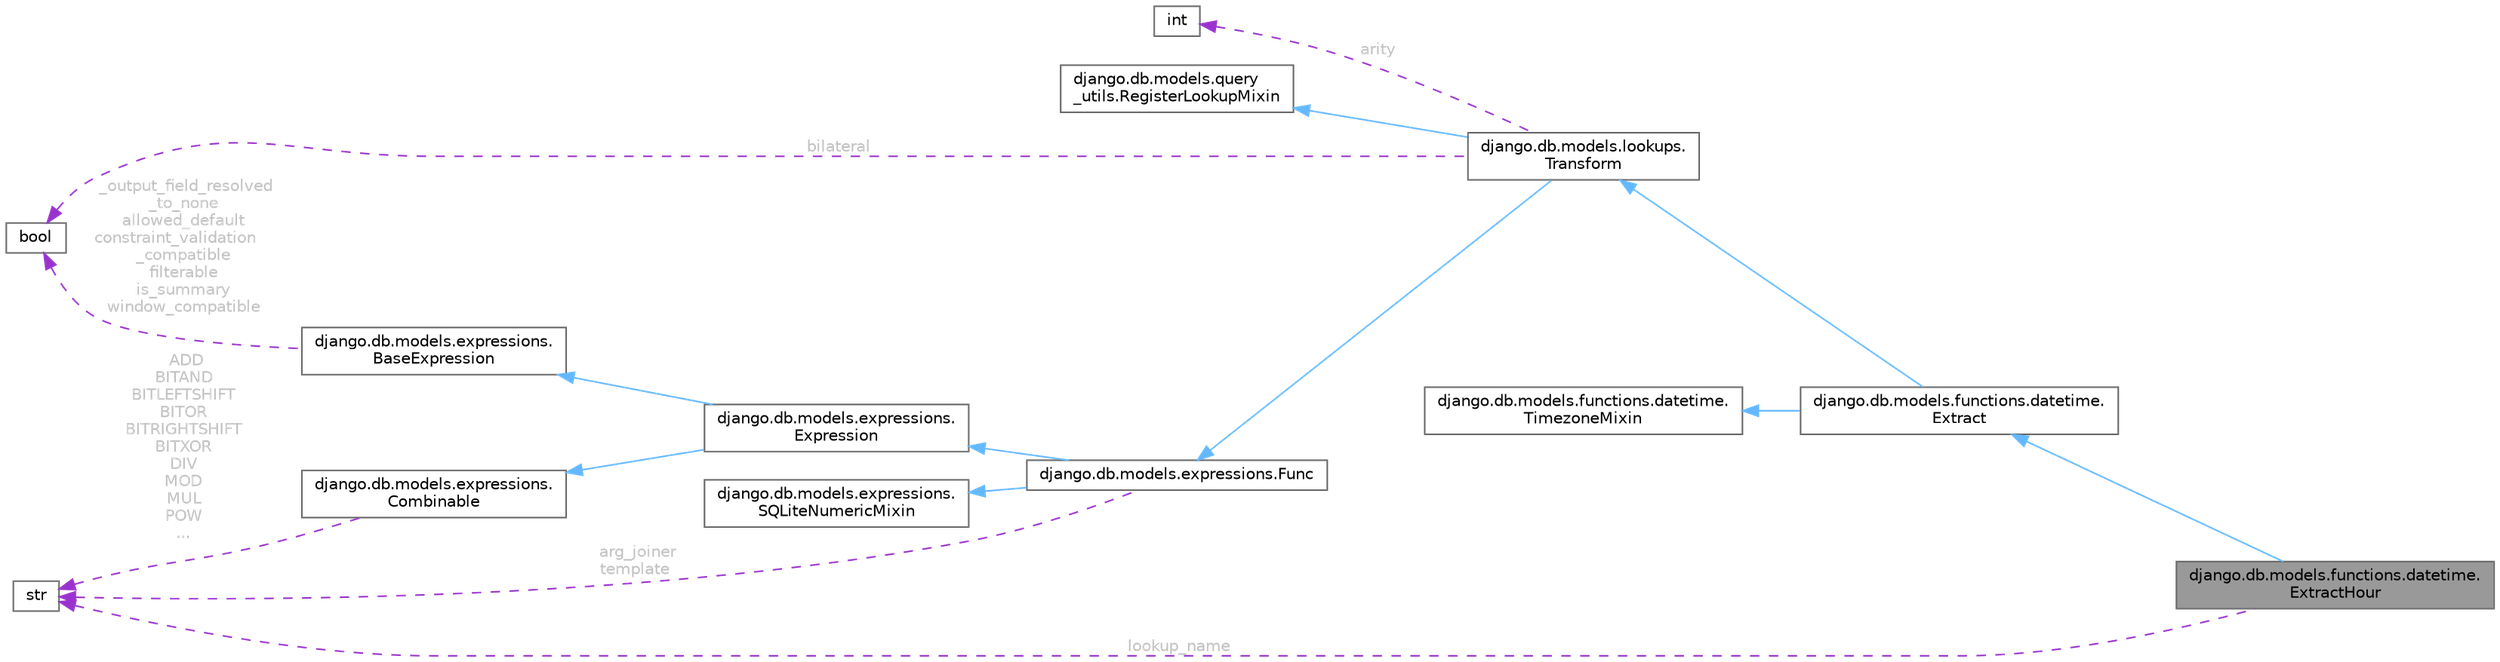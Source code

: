 digraph "django.db.models.functions.datetime.ExtractHour"
{
 // LATEX_PDF_SIZE
  bgcolor="transparent";
  edge [fontname=Helvetica,fontsize=10,labelfontname=Helvetica,labelfontsize=10];
  node [fontname=Helvetica,fontsize=10,shape=box,height=0.2,width=0.4];
  rankdir="LR";
  Node1 [id="Node000001",label="django.db.models.functions.datetime.\lExtractHour",height=0.2,width=0.4,color="gray40", fillcolor="grey60", style="filled", fontcolor="black",tooltip=" "];
  Node2 -> Node1 [id="edge16_Node000001_Node000002",dir="back",color="steelblue1",style="solid",tooltip=" "];
  Node2 [id="Node000002",label="django.db.models.functions.datetime.\lExtract",height=0.2,width=0.4,color="gray40", fillcolor="white", style="filled",URL="$classdjango_1_1db_1_1models_1_1functions_1_1datetime_1_1Extract.html",tooltip=" "];
  Node3 -> Node2 [id="edge17_Node000002_Node000003",dir="back",color="steelblue1",style="solid",tooltip=" "];
  Node3 [id="Node000003",label="django.db.models.functions.datetime.\lTimezoneMixin",height=0.2,width=0.4,color="gray40", fillcolor="white", style="filled",URL="$classdjango_1_1db_1_1models_1_1functions_1_1datetime_1_1TimezoneMixin.html",tooltip=" "];
  Node4 -> Node2 [id="edge18_Node000002_Node000004",dir="back",color="steelblue1",style="solid",tooltip=" "];
  Node4 [id="Node000004",label="django.db.models.lookups.\lTransform",height=0.2,width=0.4,color="gray40", fillcolor="white", style="filled",URL="$classdjango_1_1db_1_1models_1_1lookups_1_1Transform.html",tooltip=" "];
  Node5 -> Node4 [id="edge19_Node000004_Node000005",dir="back",color="steelblue1",style="solid",tooltip=" "];
  Node5 [id="Node000005",label="django.db.models.query\l_utils.RegisterLookupMixin",height=0.2,width=0.4,color="gray40", fillcolor="white", style="filled",URL="$classdjango_1_1db_1_1models_1_1query__utils_1_1RegisterLookupMixin.html",tooltip=" "];
  Node6 -> Node4 [id="edge20_Node000004_Node000006",dir="back",color="steelblue1",style="solid",tooltip=" "];
  Node6 [id="Node000006",label="django.db.models.expressions.Func",height=0.2,width=0.4,color="gray40", fillcolor="white", style="filled",URL="$classdjango_1_1db_1_1models_1_1expressions_1_1Func.html",tooltip=" "];
  Node7 -> Node6 [id="edge21_Node000006_Node000007",dir="back",color="steelblue1",style="solid",tooltip=" "];
  Node7 [id="Node000007",label="django.db.models.expressions.\lSQLiteNumericMixin",height=0.2,width=0.4,color="gray40", fillcolor="white", style="filled",URL="$classdjango_1_1db_1_1models_1_1expressions_1_1SQLiteNumericMixin.html",tooltip=" "];
  Node8 -> Node6 [id="edge22_Node000006_Node000008",dir="back",color="steelblue1",style="solid",tooltip=" "];
  Node8 [id="Node000008",label="django.db.models.expressions.\lExpression",height=0.2,width=0.4,color="gray40", fillcolor="white", style="filled",URL="$classdjango_1_1db_1_1models_1_1expressions_1_1Expression.html",tooltip=" "];
  Node9 -> Node8 [id="edge23_Node000008_Node000009",dir="back",color="steelblue1",style="solid",tooltip=" "];
  Node9 [id="Node000009",label="django.db.models.expressions.\lBaseExpression",height=0.2,width=0.4,color="gray40", fillcolor="white", style="filled",URL="$classdjango_1_1db_1_1models_1_1expressions_1_1BaseExpression.html",tooltip=" "];
  Node10 -> Node9 [id="edge24_Node000009_Node000010",dir="back",color="darkorchid3",style="dashed",tooltip=" ",label=" _output_field_resolved\l_to_none\nallowed_default\nconstraint_validation\l_compatible\nfilterable\nis_summary\nwindow_compatible",fontcolor="grey" ];
  Node10 [id="Node000010",label="bool",height=0.2,width=0.4,color="gray40", fillcolor="white", style="filled",tooltip=" "];
  Node11 -> Node8 [id="edge25_Node000008_Node000011",dir="back",color="steelblue1",style="solid",tooltip=" "];
  Node11 [id="Node000011",label="django.db.models.expressions.\lCombinable",height=0.2,width=0.4,color="gray40", fillcolor="white", style="filled",URL="$classdjango_1_1db_1_1models_1_1expressions_1_1Combinable.html",tooltip=" "];
  Node12 -> Node11 [id="edge26_Node000011_Node000012",dir="back",color="darkorchid3",style="dashed",tooltip=" ",label=" ADD\nBITAND\nBITLEFTSHIFT\nBITOR\nBITRIGHTSHIFT\nBITXOR\nDIV\nMOD\nMUL\nPOW\n...",fontcolor="grey" ];
  Node12 [id="Node000012",label="str",height=0.2,width=0.4,color="gray40", fillcolor="white", style="filled",tooltip=" "];
  Node12 -> Node6 [id="edge27_Node000006_Node000012",dir="back",color="darkorchid3",style="dashed",tooltip=" ",label=" arg_joiner\ntemplate",fontcolor="grey" ];
  Node10 -> Node4 [id="edge28_Node000004_Node000010",dir="back",color="darkorchid3",style="dashed",tooltip=" ",label=" bilateral",fontcolor="grey" ];
  Node13 -> Node4 [id="edge29_Node000004_Node000013",dir="back",color="darkorchid3",style="dashed",tooltip=" ",label=" arity",fontcolor="grey" ];
  Node13 [id="Node000013",label="int",height=0.2,width=0.4,color="gray40", fillcolor="white", style="filled",tooltip=" "];
  Node12 -> Node1 [id="edge30_Node000001_Node000012",dir="back",color="darkorchid3",style="dashed",tooltip=" ",label=" lookup_name",fontcolor="grey" ];
}
